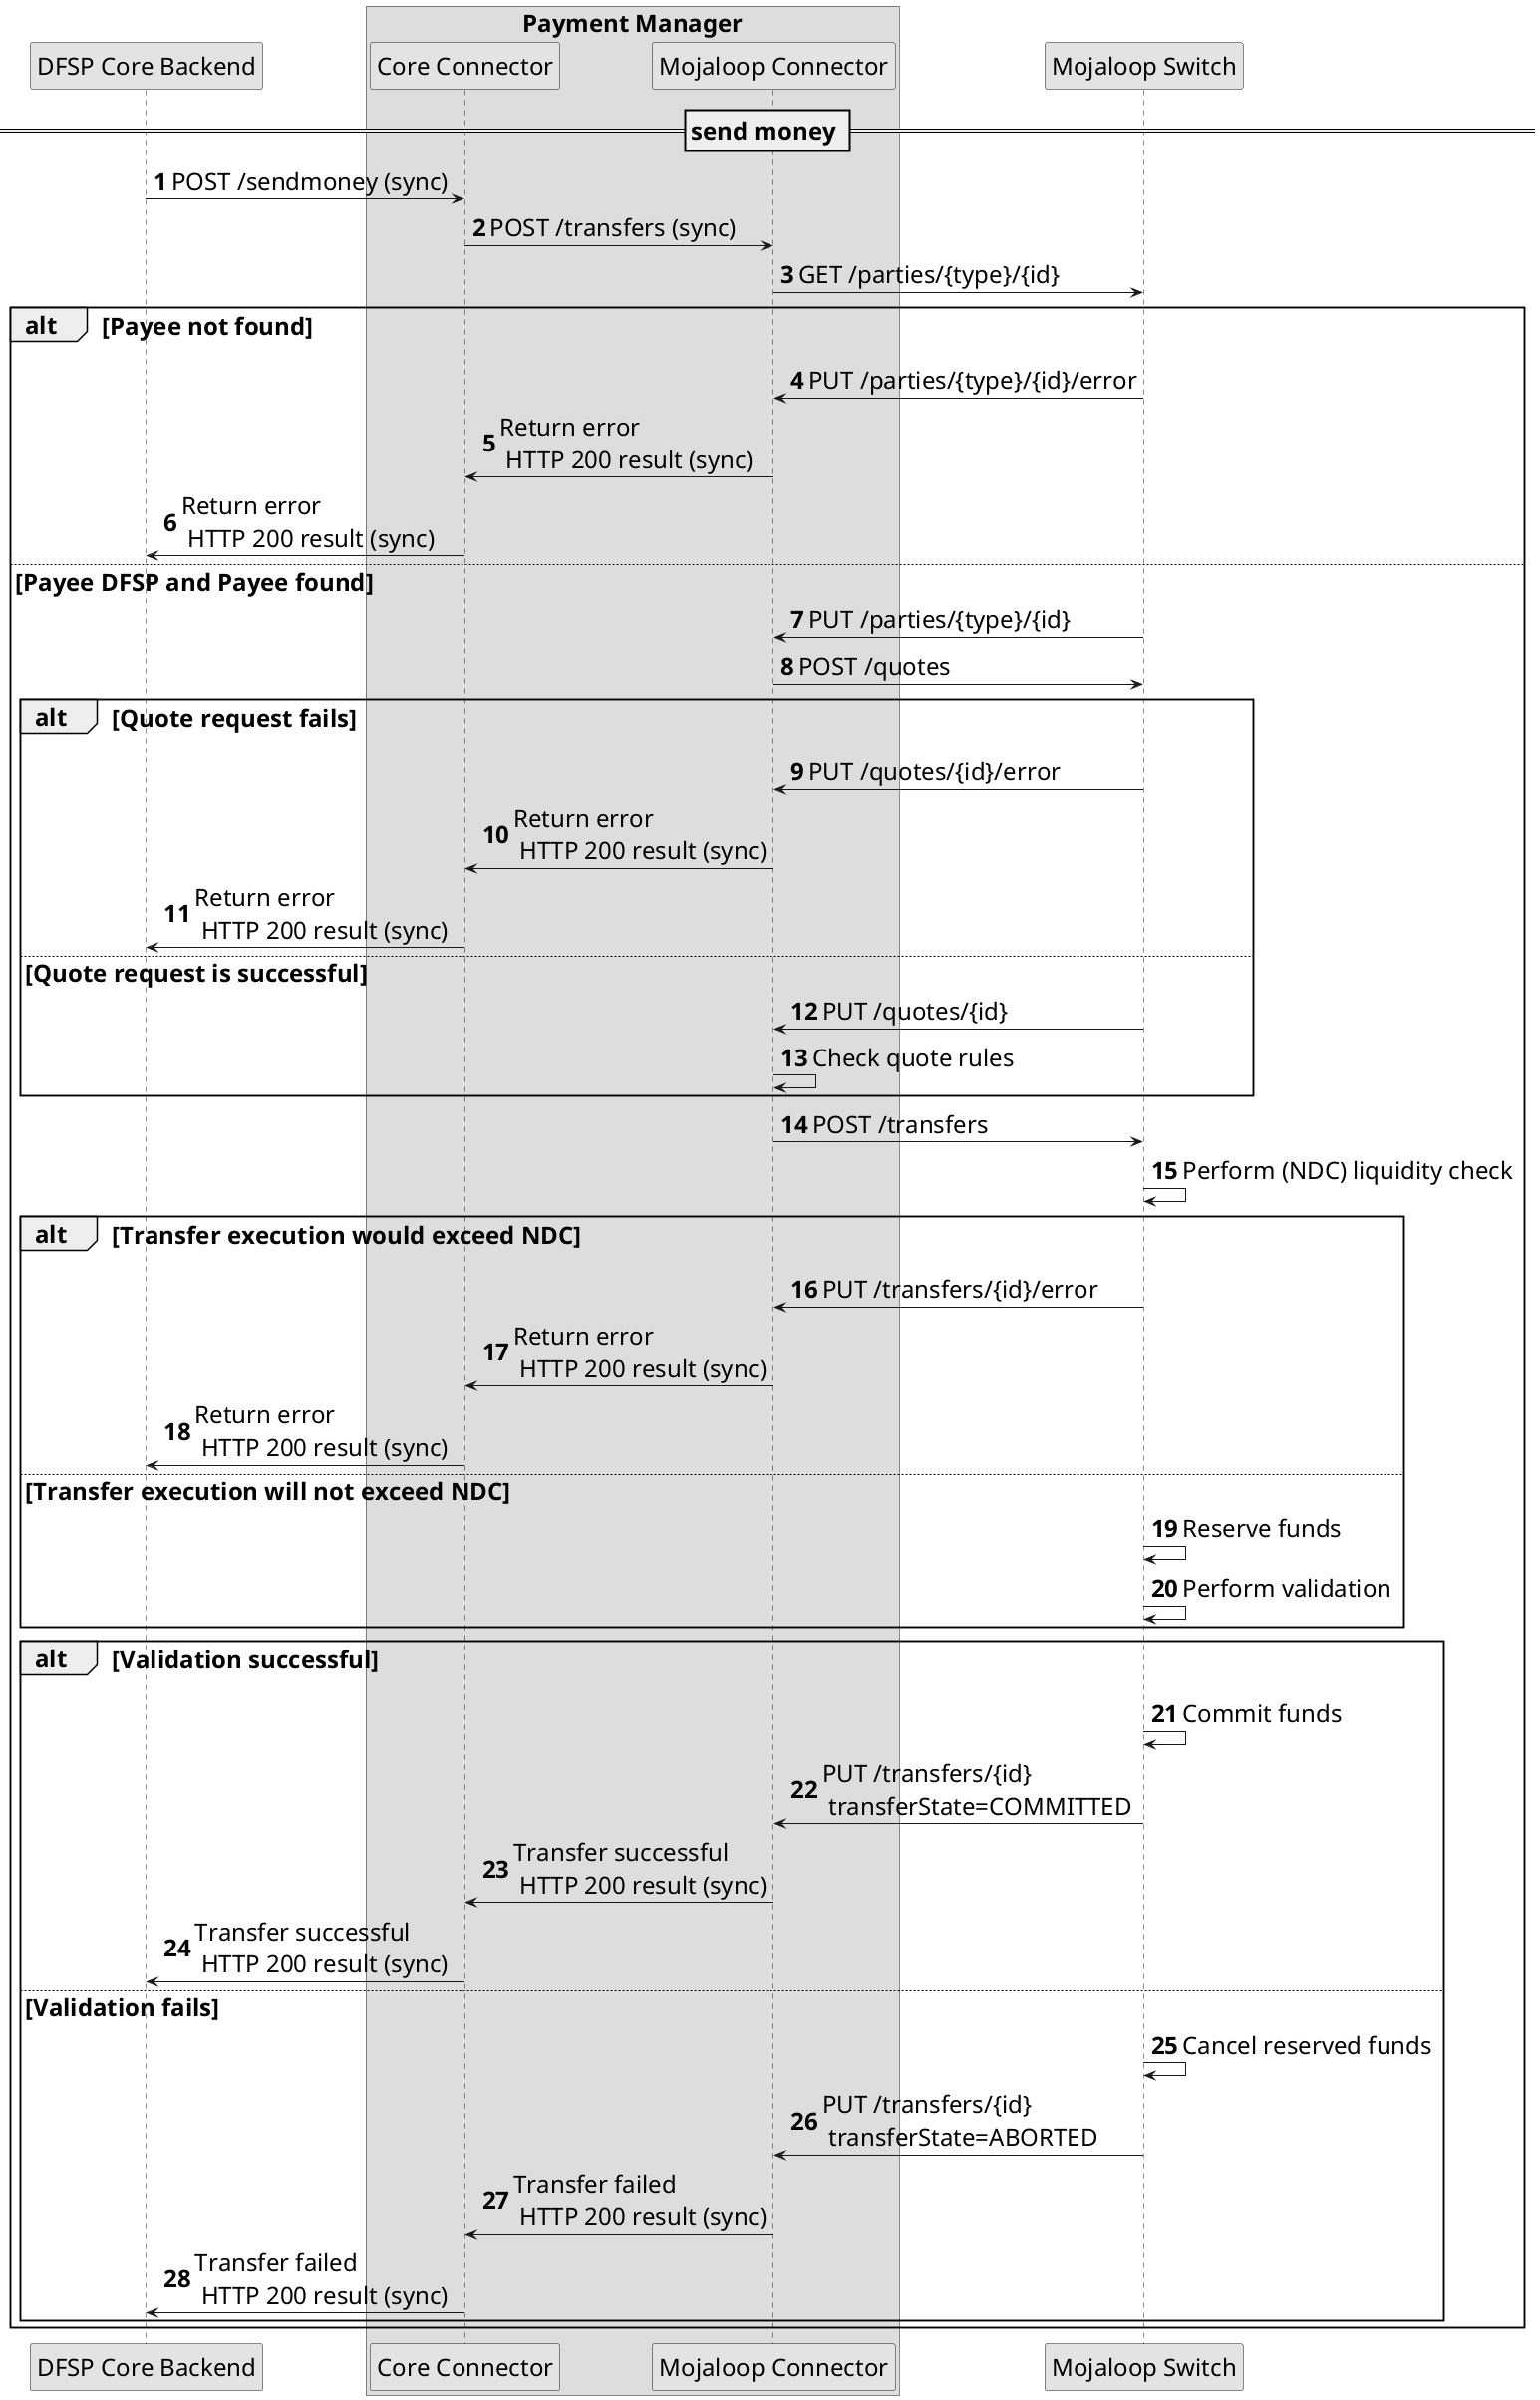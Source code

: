 @startuml

autonumber
skinparam activityFontSize 4
skinparam activityDiamondFontSize 30
skinparam activityArrowFontSize 24
skinparam defaultFontSize 24
skinparam noteFontSize 24
skinparam monochrome true

participant "DFSP Core Backend" as backend

box Payment Manager
participant "Core Connector" as cc
participant "Mojaloop Connector" as sob
end box

participant "Mojaloop Switch" as sw


== send money ==

    backend -> cc: POST /sendmoney (sync)
    cc->sob: POST /transfers (sync)
    sob -> sw: GET /parties/{type}/{id}
    alt Payee not found
    sw -> sob: PUT /parties/{type}/{id}/error
    sob -> cc: Return error \n HTTP 200 result (sync)
    cc -> backend: Return error \n HTTP 200 result (sync)
    else Payee DFSP and Payee found
    sw -> sob: PUT /parties/{type}/{id}
    sob -> sw: POST /quotes
    alt Quote request fails
    sw -> sob: PUT /quotes/{id}/error
    sob -> cc: Return error \n HTTP 200 result (sync)
    cc -> backend: Return error \n HTTP 200 result (sync)
    else Quote request is successful
    sw -> sob: PUT /quotes/{id}
    sob -> sob: Check quote rules
    end
    sob -> sw: POST /transfers
    sw -> sw: Perform (NDC) liquidity check
    alt Transfer execution would exceed NDC
    sw -> sob: PUT /transfers/{id}/error
    sob -> cc: Return error \n HTTP 200 result (sync)
    cc -> backend: Return error \n HTTP 200 result (sync)
    else Transfer execution will not exceed NDC
    sw -> sw: Reserve funds
    sw -> sw: Perform validation
    end
    alt Validation successful
    sw -> sw: Commit funds
    sw -> sob: PUT /transfers/{id} \n transferState=COMMITTED
    sob -> cc: Transfer successful \n HTTP 200 result (sync)
    cc -> backend: Transfer successful \n HTTP 200 result (sync)
    else Validation fails
    sw -> sw: Cancel reserved funds
    sw -> sob: PUT /transfers/{id} \n transferState=ABORTED
    sob -> cc: Transfer failed \n HTTP 200 result (sync)
    cc -> backend: Transfer failed \n HTTP 200 result (sync)
    end

    end

@enduml